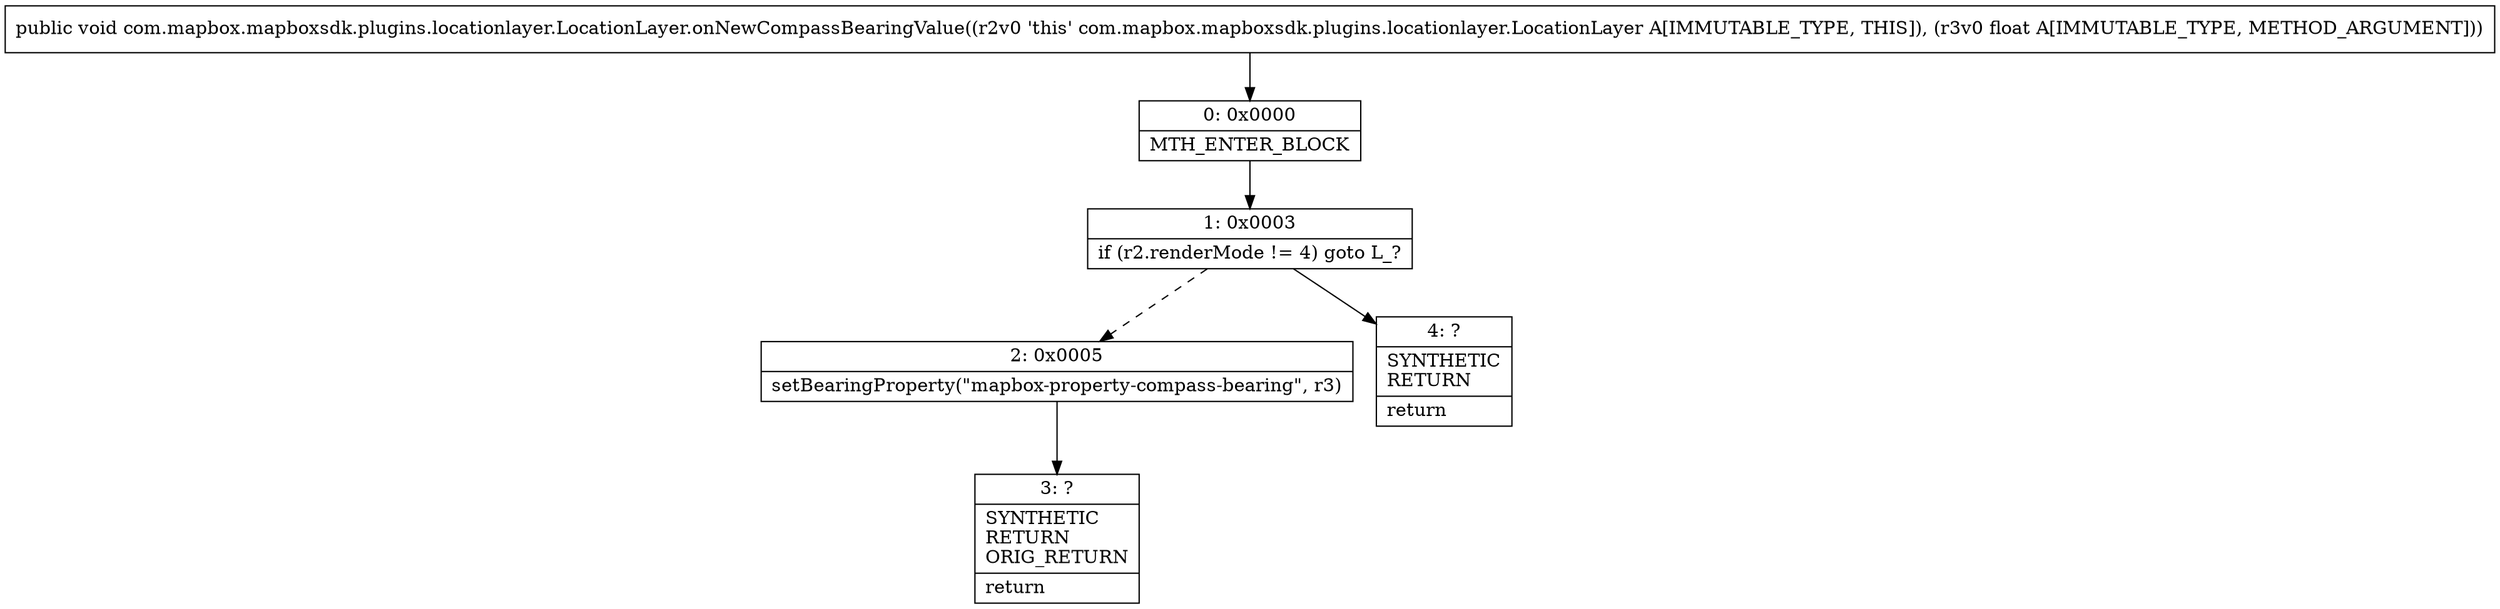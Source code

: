 digraph "CFG forcom.mapbox.mapboxsdk.plugins.locationlayer.LocationLayer.onNewCompassBearingValue(F)V" {
Node_0 [shape=record,label="{0\:\ 0x0000|MTH_ENTER_BLOCK\l}"];
Node_1 [shape=record,label="{1\:\ 0x0003|if (r2.renderMode != 4) goto L_?\l}"];
Node_2 [shape=record,label="{2\:\ 0x0005|setBearingProperty(\"mapbox\-property\-compass\-bearing\", r3)\l}"];
Node_3 [shape=record,label="{3\:\ ?|SYNTHETIC\lRETURN\lORIG_RETURN\l|return\l}"];
Node_4 [shape=record,label="{4\:\ ?|SYNTHETIC\lRETURN\l|return\l}"];
MethodNode[shape=record,label="{public void com.mapbox.mapboxsdk.plugins.locationlayer.LocationLayer.onNewCompassBearingValue((r2v0 'this' com.mapbox.mapboxsdk.plugins.locationlayer.LocationLayer A[IMMUTABLE_TYPE, THIS]), (r3v0 float A[IMMUTABLE_TYPE, METHOD_ARGUMENT])) }"];
MethodNode -> Node_0;
Node_0 -> Node_1;
Node_1 -> Node_2[style=dashed];
Node_1 -> Node_4;
Node_2 -> Node_3;
}

